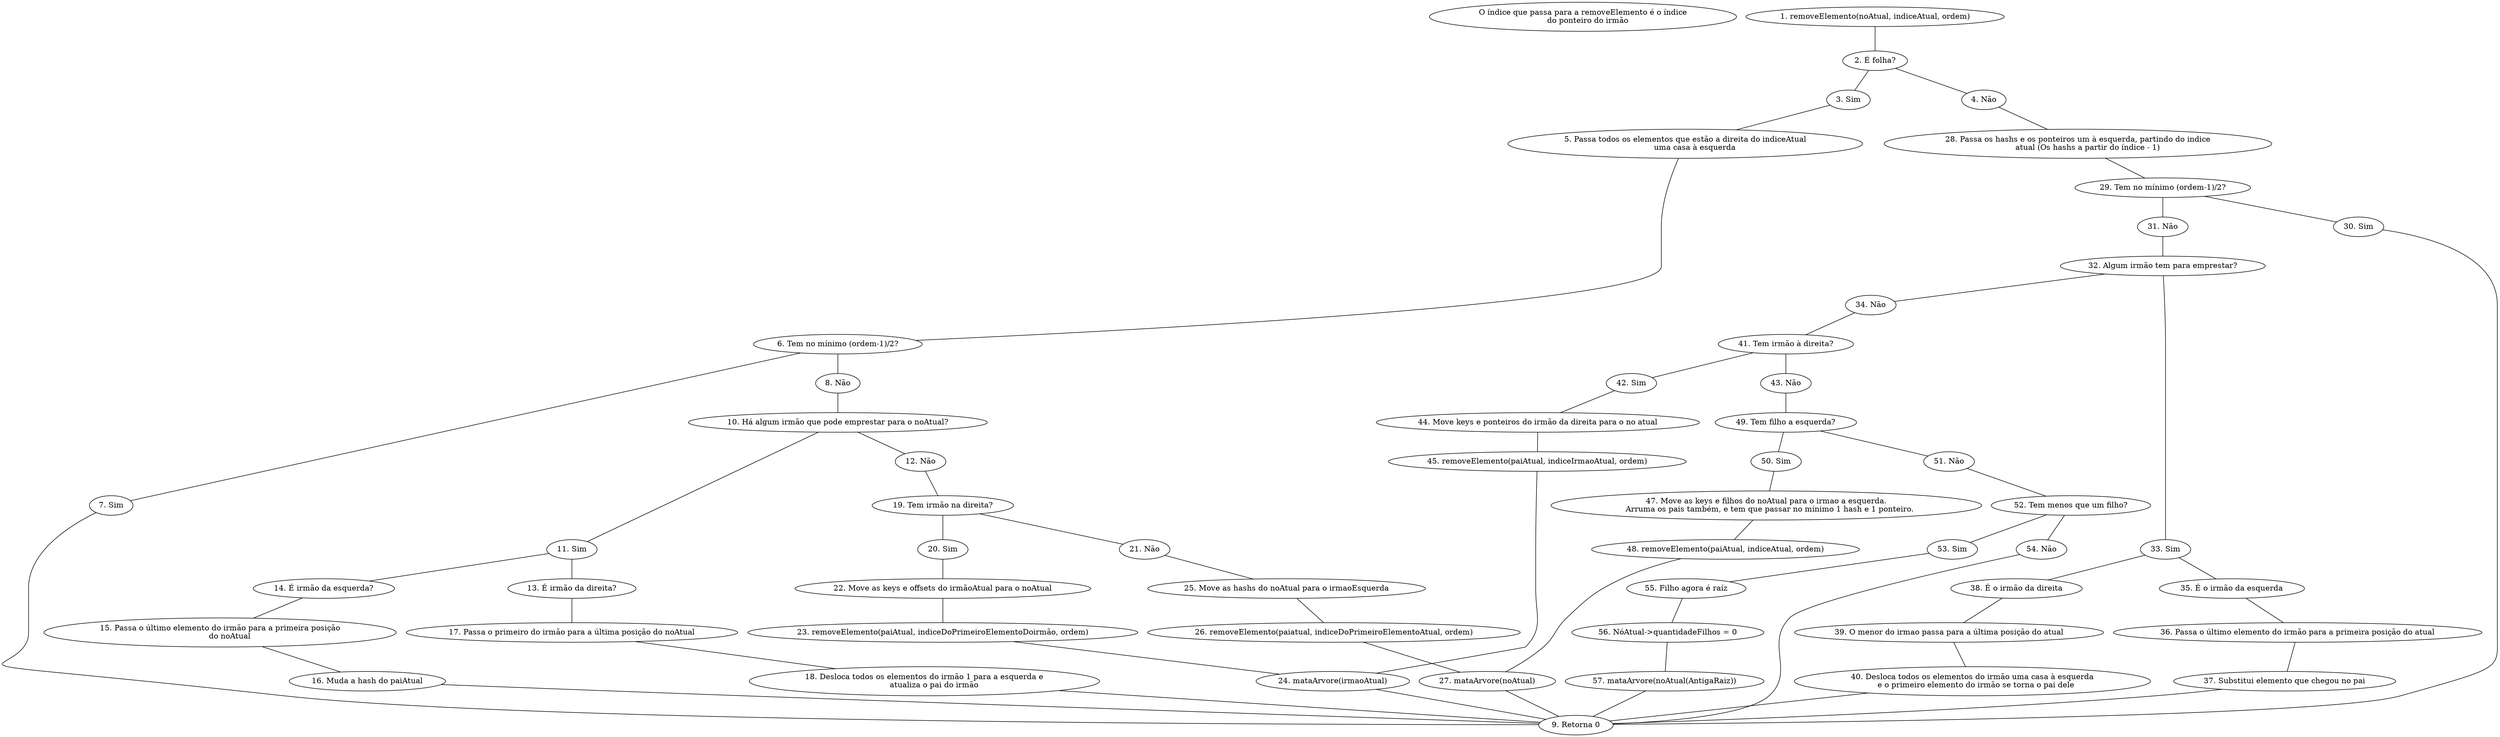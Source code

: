 graph AlgoritmoDeRemoção {
OBS;
1 -- 2;
2 -- {3 4};
3 -- 5 -- 6;
4 -- 28 -- 29;
6 -- {7 8};
7 -- 9;
8 -- 10;
10 -- {11 12};
11 -- {14 13};
13 -- 17 -- 18 -- 9;
14 -- 15 -- 16 -- 9;
12 -- 19;
19 -- {20 21};
20 -- 22 -- 23 -- 24 -- 9;
21 -- 25 -- 26 -- 27 -- 9;
29 -- {30 31};
30 -- 9;
31 -- 32;
32 -- {33 34};
33 -- {35 38};
34 -- 41;
35 -- 36 -- 37 -- 9;
38 -- 39 -- 40 -- 9;
41 -- {42 43};
42 -- 44 -- 45 -- 24;
43 -- 49;
49 -- {50 51};
50 -- 47 -- 48 -- 27;
51 -- 52 -- {53 54};
54 -- 9;
53 -- 55 -- 56 -- 57 -- 9;


1 [label="1. removeElemento(noAtual, indiceAtual, ordem)"];
2 [label="2. É folha?"];
3 [label="3. Sim"];
4 [label="4. Não"];
5 [label="5. Passa todos os elementos que estão a direita do indiceAtual
	uma casa à esquerda"];
6 [label="6. Tem no mínimo (ordem-1)/2?"];
7 [label="7. Sim"];
8 [label="8. Não"];
9 [label="9. Retorna 0"];
10 [label="10. Há algum irmão que pode emprestar para o noAtual?"];
11 [label="11. Sim"];
12 [label="12. Não"];
13 [label="13. É irmão da direita?"];
14 [label="14. É irmão da esquerda?"];
15 [label="15. Passa o último elemento do irmão para a primeira posição
	do noAtual"];
16 [label="16. Muda a hash do paiAtual"];
17 [label="17. Passa o primeiro do irmão para a última posição do noAtual"];
18 [label="18. Desloca todos os elementos do irmão 1 para a esquerda e
	atualiza o pai do irmão"];
19 [label="19. Tem irmão na direita?"];
20 [label="20. Sim"];
21 [label="21. Não"];
22 [label="22. Move as keys e offsets do irmãoAtual para o noAtual"];
23 [label="23. removeElemento(paiAtual, indiceDoPrimeiroElementoDoirmão, ordem)"];
24 [label="24. mataArvore(irmaoAtual)"];
25 [label="25. Move as hashs do noAtual para o irmaoEsquerda"];
26 [label="26. removeElemento(paiatual, indiceDoPrimeiroElementoAtual, ordem)"];
27 [label="27. mataArvore(noAtual)"];
28 [label="28. Passa os hashs e os ponteiros um à esquerda, partindo do indice
	atual (Os hashs a partir do índice - 1)"];
29 [label="29. Tem no mínimo (ordem-1)/2?"];
30 [label="30. Sim"];
31 [label="31. Não"];
32 [label="32. Algum irmão tem para emprestar?"];
33 [label="33. Sim"];
34 [label="34. Não"];
35 [label="35. É o irmão da esquerda"];
36 [label="36. Passa o último elemento do irmão para a primeira posição do atual"];
37 [label="37. Substitui elemento que chegou no pai"];
38 [label="38. É o irmão da direita"];
39 [label="39. O menor do irmao passa para a última posição do atual"];
40 [label="40. Desloca todos os elementos do irmão uma casa à esquerda
   e o primeiro elemento do irmão se torna o pai dele"];
41 [label="41. Tem irmão à direita?"];
42 [label="42. Sim"];
43 [label="43. Não"];
44 [label="44. Move keys e ponteiros do irmão da direita para o no atual"];
45 [label="45. removeElemento(paiAtual, indiceIrmaoAtual, ordem)"];
47 [label="47. Move as keys e filhos do noAtual para o irmao a esquerda.
   Arruma os pais também, e tem que passar no mínimo 1 hash e 1 ponteiro."];
48 [label="48. removeElemento(paiAtual, indiceAtual, ordem)"];
49 [label="49. Tem filho a esquerda?"];
50 [label="50. Sim"];
51 [label="51. Não"];
52 [label="52. Tem menos que um filho?"];
53 [label="53. Sim"];
54 [label="54. Não"];
55 [label="55. Filho agora é raíz"];
56 [label="56. NóAtual->quantidadeFilhos = 0"];
57 [label="57. mataArvore(noAtual(AntigaRaiz))"];
OBS [label="O índice que passa para a removeElemento é o índice
    do ponteiro do irmão"];
}

// [label=""];
